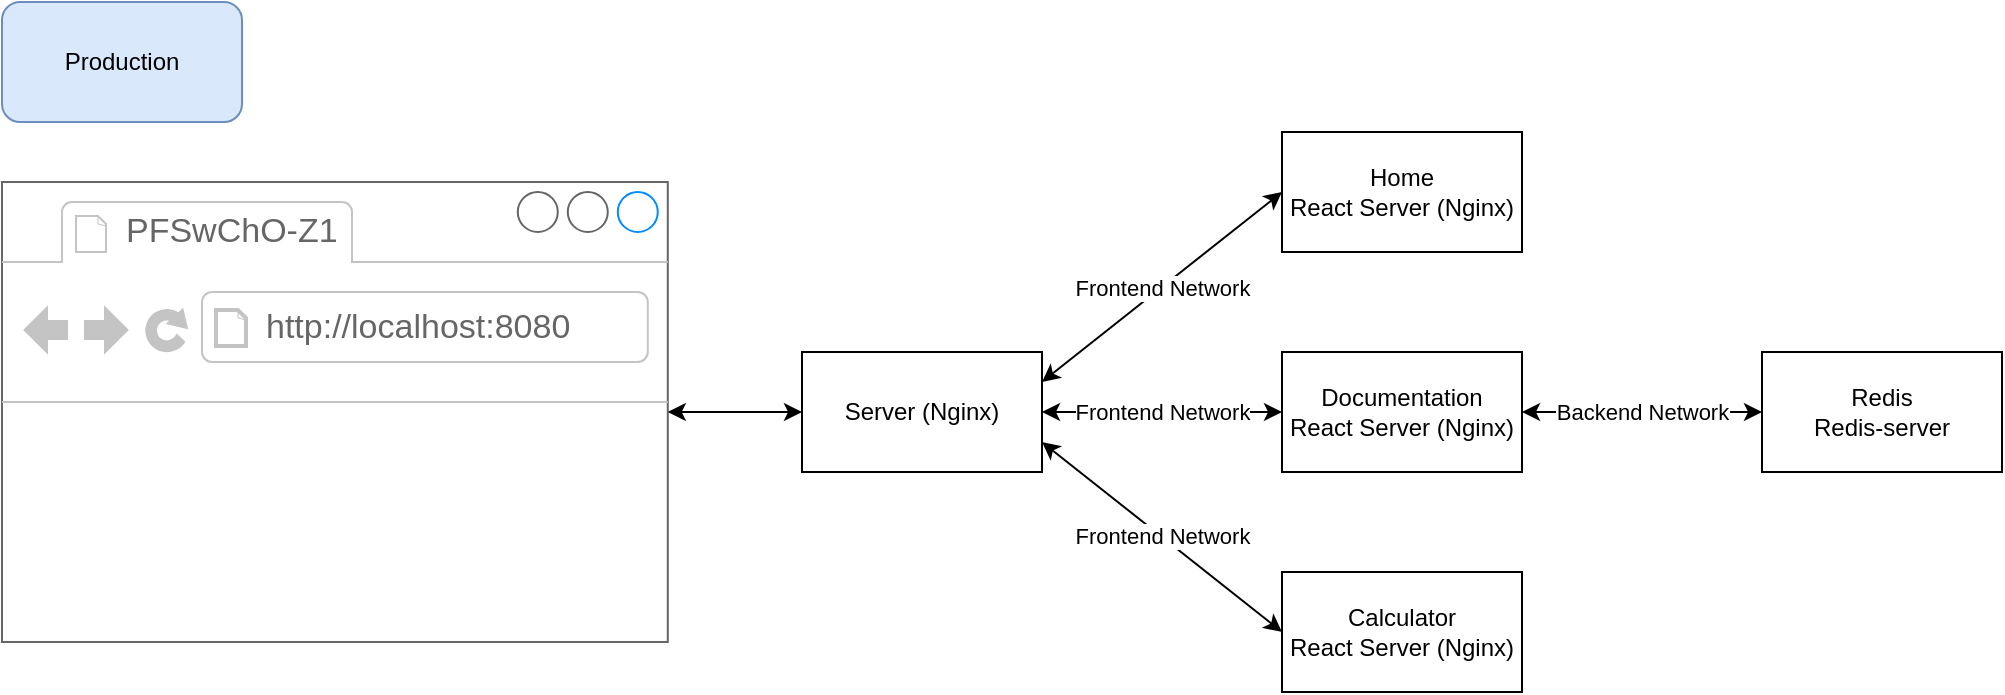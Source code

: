 <mxfile version="16.2.4" type="device"><diagram id="Km-yFuguFWre0-6hGTKS" name="Page-1"><mxGraphModel dx="918" dy="1393" grid="1" gridSize="10" guides="1" tooltips="1" connect="1" arrows="1" fold="1" page="1" pageScale="1" pageWidth="827" pageHeight="1169" math="0" shadow="0"><root><mxCell id="0"/><mxCell id="1" parent="0"/><mxCell id="YBpmEjzPNl3e-IJRehnQ-1" value="" style="strokeWidth=1;shadow=0;dashed=0;align=center;html=1;shape=mxgraph.mockup.containers.browserWindow;rSize=0;strokeColor=#666666;strokeColor2=#008cff;strokeColor3=#c4c4c4;mainText=,;recursiveResize=0;" vertex="1" parent="1"><mxGeometry x="30" y="220" width="332.89" height="230" as="geometry"/></mxCell><mxCell id="YBpmEjzPNl3e-IJRehnQ-2" value="PFSwChO-Z1" style="strokeWidth=1;shadow=0;dashed=0;align=center;html=1;shape=mxgraph.mockup.containers.anchor;fontSize=17;fontColor=#666666;align=left;" vertex="1" parent="YBpmEjzPNl3e-IJRehnQ-1"><mxGeometry x="60" y="12" width="110" height="26" as="geometry"/></mxCell><mxCell id="YBpmEjzPNl3e-IJRehnQ-3" value="http://localhost:8080" style="strokeWidth=1;shadow=0;dashed=0;align=center;html=1;shape=mxgraph.mockup.containers.anchor;rSize=0;fontSize=17;fontColor=#666666;align=left;" vertex="1" parent="YBpmEjzPNl3e-IJRehnQ-1"><mxGeometry x="130" y="60" width="250" height="26" as="geometry"/></mxCell><mxCell id="YBpmEjzPNl3e-IJRehnQ-4" value="Server (Nginx)" style="rounded=0;whiteSpace=wrap;html=1;" vertex="1" parent="1"><mxGeometry x="430" y="305" width="120" height="60" as="geometry"/></mxCell><mxCell id="YBpmEjzPNl3e-IJRehnQ-5" value="" style="endArrow=classic;startArrow=classic;html=1;rounded=0;entryX=0;entryY=0.5;entryDx=0;entryDy=0;" edge="1" parent="1" source="YBpmEjzPNl3e-IJRehnQ-1" target="YBpmEjzPNl3e-IJRehnQ-4"><mxGeometry width="50" height="50" relative="1" as="geometry"><mxPoint x="350" y="380" as="sourcePoint"/><mxPoint x="400" y="330" as="targetPoint"/></mxGeometry></mxCell><mxCell id="YBpmEjzPNl3e-IJRehnQ-6" value="Home&lt;br&gt;React Server (Nginx)" style="rounded=0;whiteSpace=wrap;html=1;" vertex="1" parent="1"><mxGeometry x="670" y="195" width="120" height="60" as="geometry"/></mxCell><mxCell id="YBpmEjzPNl3e-IJRehnQ-7" value="&lt;span&gt;Documentation&lt;br&gt;React Server (Nginx)&lt;/span&gt;" style="rounded=0;whiteSpace=wrap;html=1;" vertex="1" parent="1"><mxGeometry x="670" y="305" width="120" height="60" as="geometry"/></mxCell><mxCell id="YBpmEjzPNl3e-IJRehnQ-8" value="&lt;span&gt;Calculator&lt;br&gt;React Server (Nginx)&lt;/span&gt;" style="rounded=0;whiteSpace=wrap;html=1;" vertex="1" parent="1"><mxGeometry x="670" y="415" width="120" height="60" as="geometry"/></mxCell><mxCell id="YBpmEjzPNl3e-IJRehnQ-9" value="Frontend Network" style="endArrow=classic;startArrow=classic;html=1;rounded=0;entryX=0;entryY=0.5;entryDx=0;entryDy=0;exitX=1;exitY=0.25;exitDx=0;exitDy=0;" edge="1" parent="1" source="YBpmEjzPNl3e-IJRehnQ-4" target="YBpmEjzPNl3e-IJRehnQ-6"><mxGeometry width="50" height="50" relative="1" as="geometry"><mxPoint x="500" y="250" as="sourcePoint"/><mxPoint x="550" y="200" as="targetPoint"/></mxGeometry></mxCell><mxCell id="YBpmEjzPNl3e-IJRehnQ-11" value="Frontend Network" style="endArrow=classic;startArrow=classic;html=1;rounded=0;entryX=0;entryY=0.5;entryDx=0;entryDy=0;exitX=1;exitY=0.75;exitDx=0;exitDy=0;" edge="1" parent="1" source="YBpmEjzPNl3e-IJRehnQ-4" target="YBpmEjzPNl3e-IJRehnQ-8"><mxGeometry width="50" height="50" relative="1" as="geometry"><mxPoint x="510" y="515" as="sourcePoint"/><mxPoint x="580.0" y="410" as="targetPoint"/></mxGeometry></mxCell><mxCell id="YBpmEjzPNl3e-IJRehnQ-12" value="Frontend Network" style="endArrow=classic;startArrow=classic;html=1;rounded=0;entryX=0;entryY=0.5;entryDx=0;entryDy=0;exitX=1;exitY=0.5;exitDx=0;exitDy=0;" edge="1" parent="1" source="YBpmEjzPNl3e-IJRehnQ-4" target="YBpmEjzPNl3e-IJRehnQ-7"><mxGeometry width="50" height="50" relative="1" as="geometry"><mxPoint x="570" y="350" as="sourcePoint"/><mxPoint x="640.0" y="450" as="targetPoint"/></mxGeometry></mxCell><mxCell id="YBpmEjzPNl3e-IJRehnQ-13" value="" style="endArrow=classic;startArrow=classic;html=1;rounded=0;exitX=1;exitY=0.5;exitDx=0;exitDy=0;" edge="1" parent="1" source="YBpmEjzPNl3e-IJRehnQ-7"><mxGeometry width="50" height="50" relative="1" as="geometry"><mxPoint x="800" y="370" as="sourcePoint"/><mxPoint x="910" y="335" as="targetPoint"/></mxGeometry></mxCell><mxCell id="YBpmEjzPNl3e-IJRehnQ-14" value="Backend Network" style="edgeLabel;html=1;align=center;verticalAlign=middle;resizable=0;points=[];" vertex="1" connectable="0" parent="YBpmEjzPNl3e-IJRehnQ-13"><mxGeometry x="-0.256" y="-1" relative="1" as="geometry"><mxPoint x="15" y="-1" as="offset"/></mxGeometry></mxCell><mxCell id="YBpmEjzPNl3e-IJRehnQ-15" value="Redis&lt;br&gt;Redis-server" style="rounded=0;whiteSpace=wrap;html=1;" vertex="1" parent="1"><mxGeometry x="910" y="305" width="120" height="60" as="geometry"/></mxCell><mxCell id="YBpmEjzPNl3e-IJRehnQ-16" value="Production" style="rounded=1;whiteSpace=wrap;html=1;fillColor=#dae8fc;strokeColor=#6c8ebf;" vertex="1" parent="1"><mxGeometry x="30" y="130" width="120" height="60" as="geometry"/></mxCell></root></mxGraphModel></diagram></mxfile>